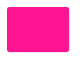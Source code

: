 @startuml

skinparam ClassBackgroundColor #DeepPink
skinparam ClassFontColor #DeepPink
skinparam ClassBorderColor #DeepPink

skinparam ClassStereotypeFontSize 0
skinparam CircledCharacterFontSize 0
skinparam CircledCharacterRadius 0
skinparam ClassBorderThickness 0
skinparam Shadowing false

class Dummy

@enduml
